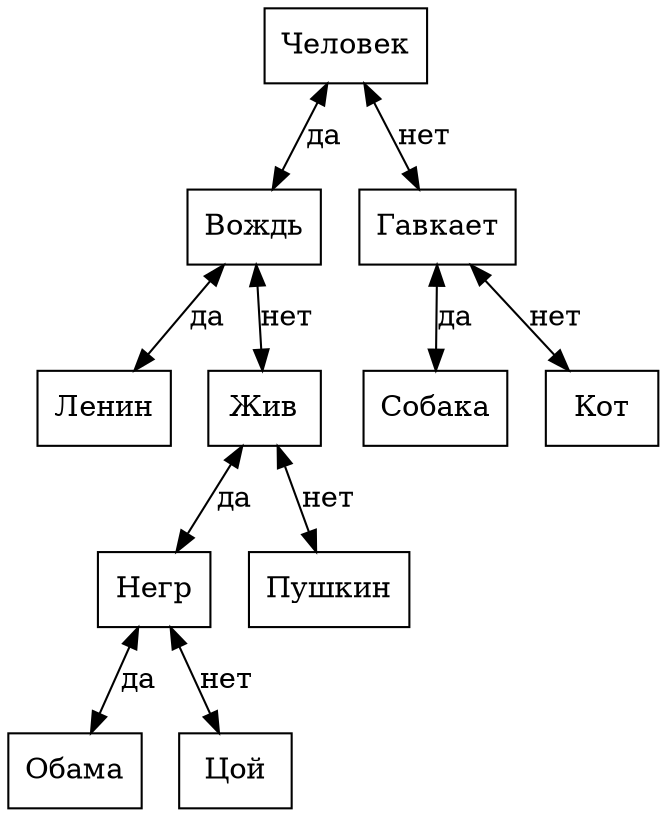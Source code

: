 digraph Tree
{
	node[shape =polygon]; edge[dir=both];
	"Человек"->"Вождь"[label = да]
	"Вождь"->"Ленин"[label = да]
	"Вождь"->"Жив"[label = нет]
	"Жив"->"Негр"[label = да]
	"Негр"->"Обама"[label = да]
	"Негр"->"Цой"[label = нет]
	"Жив"->"Пушкин"[label = нет]
	"Человек"->"Гавкает"[label = нет]
	"Гавкает"->"Собака"[label = да]
	"Гавкает"->"Кот"[label = нет]
}